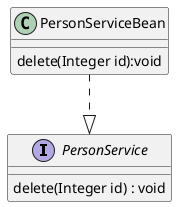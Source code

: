 @startuml
interface PersonService{
    delete(Integer id) : void
}
class PersonServiceBean{
    delete(Integer id):void
}


PersonServiceBean ..|> PersonService
@enduml